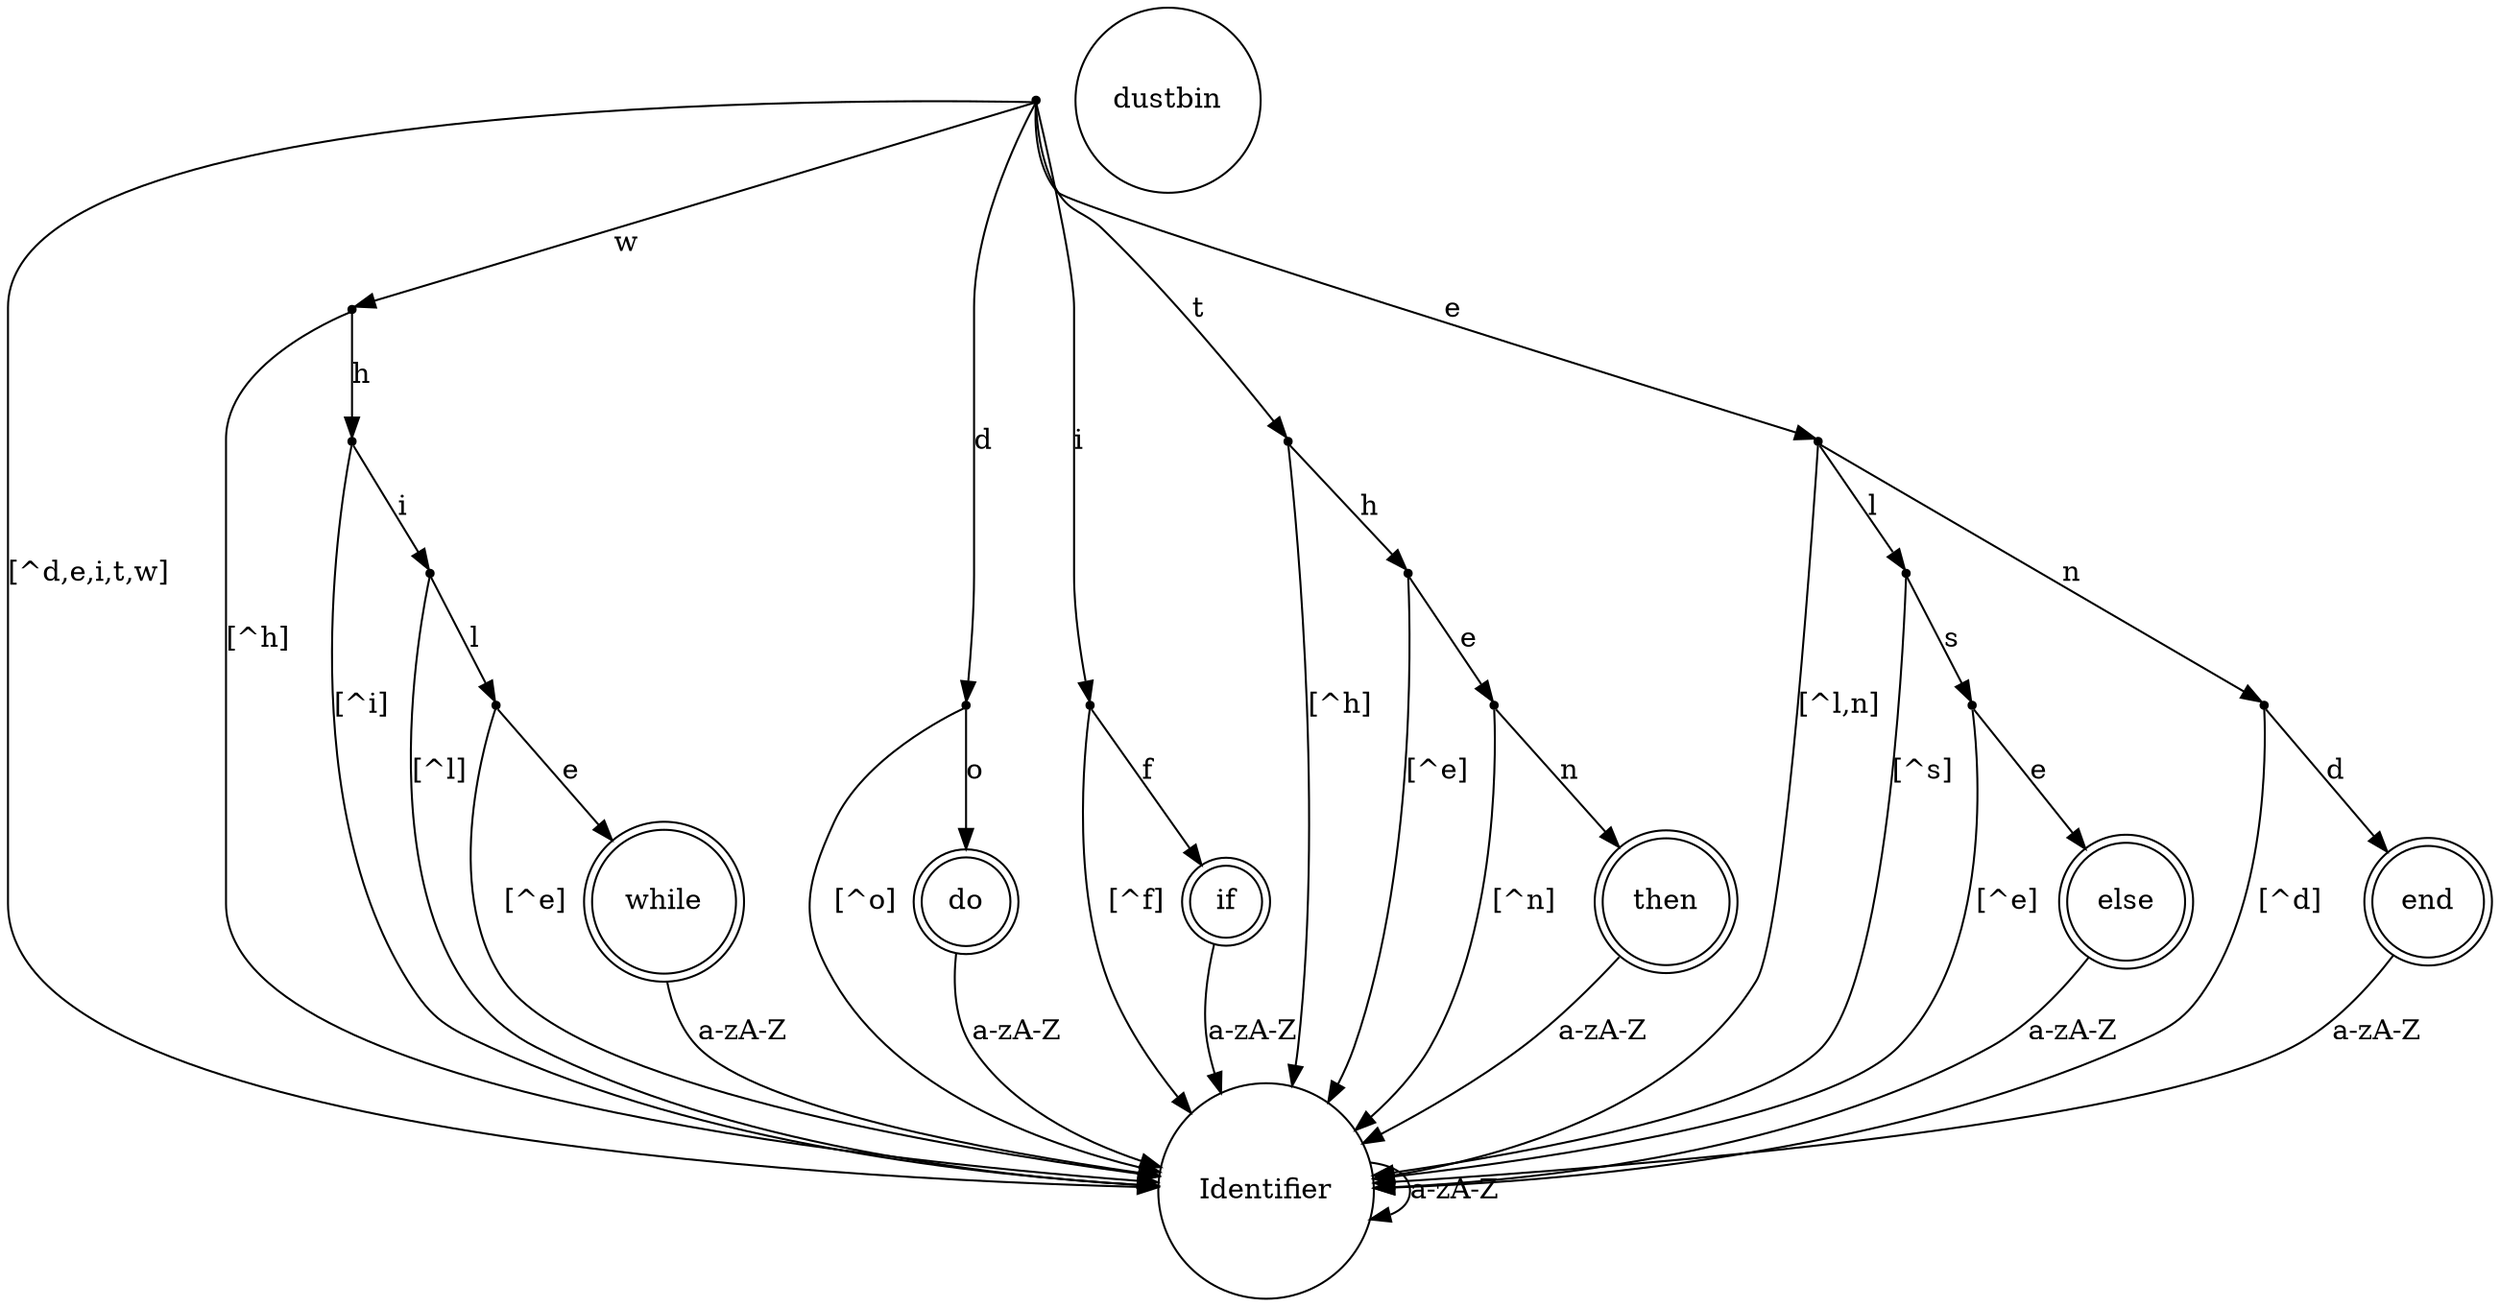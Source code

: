 digraph DFA {
	2[label="" shape="point"];
	0[label="dustbin" shape="circle"];
	1[label="Identifier" shape="circle"];
	3[label="" shape="point"];
	4[label="" shape="point"];
	5[label="" shape="point"];
	6[label="" shape="point"];
	7[label="while" shape="doublecircle"];
	8[label="" shape="point"];
	9[label="do" shape="doublecircle"];
	10[label="" shape="point"];
	11[label="if" shape="doublecircle"];
	12[label="" shape="point"];
	13[label="" shape="point"];
	14[label="" shape="point"];
	15[label="then" shape="doublecircle"];
	16[label="" shape="point"];
	17[label="" shape="point"];
	18[label="" shape="point"];
	19[label="else" shape="doublecircle"];
	20[label="" shape="point"];
	21[label="end" shape="doublecircle"];
	2 -> 1 [label="[^d,e,i,t,w]"];
	2 -> 3 [label="w"];
	2 -> 8 [label="d"];
	2 -> 10 [label="i"];
	2 -> 12 [label="t"];
	2 -> 16 [label="e"];
	3 -> 1 [label="[^h]"];
	3 -> 4 [label="h"];
	4 -> 1 [label="[^i]"];
	4 -> 5 [label="i"];
	5 -> 1 [label="[^l]"];
	5 -> 6 [label="l"];
	6 -> 1 [label="[^e]"];
	6 -> 7 [label="e"];
	7 -> 1 [label="a-zA-Z"];
	8 -> 1 [label="[^o]"];
	8 -> 9 [label="o"];
	9 -> 1 [label="a-zA-Z"];
	10 -> 1 [label="[^f]"];
	10 -> 11 [label="f"];
	11 -> 1 [label="a-zA-Z"];
	12 -> 1 [label="[^h]"];
	12 -> 13 [label="h"];
	13 -> 1 [label="[^e]"];
	13 -> 14 [label="e"];
	14 -> 1 [label="[^n]"];
	14 -> 15 [label="n"];
	15 -> 1 [label="a-zA-Z"];
	16 -> 1 [label="[^l,n]"];
	16 -> 17 [label="l"];
	16 -> 20 [label="n"];
	17 -> 1 [label="[^s]"];
	17 -> 18 [label="s"];
	18 -> 1 [label="[^e]"];
	18 -> 19 [label="e"];
	19 -> 1 [label="a-zA-Z"];
	20 -> 1 [label="[^d]"];
	20 -> 21 [label="d"];
	21 -> 1 [label="a-zA-Z"];
	1 -> 1 [label="a-zA-Z"];
}
